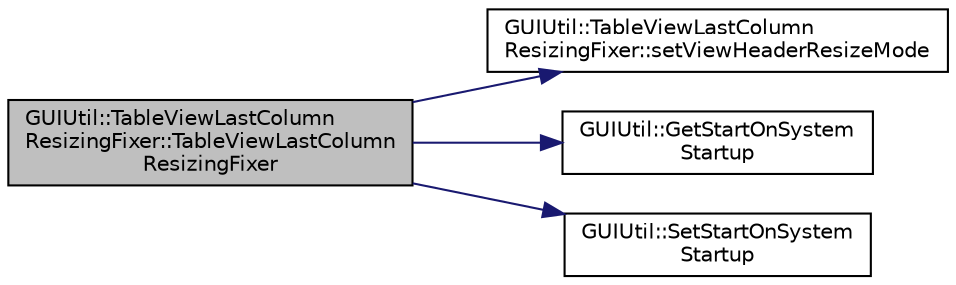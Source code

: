 digraph "GUIUtil::TableViewLastColumnResizingFixer::TableViewLastColumnResizingFixer"
{
  edge [fontname="Helvetica",fontsize="10",labelfontname="Helvetica",labelfontsize="10"];
  node [fontname="Helvetica",fontsize="10",shape=record];
  rankdir="LR";
  Node0 [label="GUIUtil::TableViewLastColumn\lResizingFixer::TableViewLastColumn\lResizingFixer",height=0.2,width=0.4,color="black", fillcolor="grey75", style="filled", fontcolor="black"];
  Node0 -> Node1 [color="midnightblue",fontsize="10",style="solid",fontname="Helvetica"];
  Node1 [label="GUIUtil::TableViewLastColumn\lResizingFixer::setViewHeaderResizeMode",height=0.2,width=0.4,color="black", fillcolor="white", style="filled",URL="$dc/df3/class_g_u_i_util_1_1_table_view_last_column_resizing_fixer.html#a1ab8c5370bc88fa8fdd5894d73161f41"];
  Node0 -> Node2 [color="midnightblue",fontsize="10",style="solid",fontname="Helvetica"];
  Node2 [label="GUIUtil::GetStartOnSystem\lStartup",height=0.2,width=0.4,color="black", fillcolor="white", style="filled",URL="$d1/d87/namespace_g_u_i_util.html#adca0cdbc1de324bc53c891bdcafa6513"];
  Node0 -> Node3 [color="midnightblue",fontsize="10",style="solid",fontname="Helvetica"];
  Node3 [label="GUIUtil::SetStartOnSystem\lStartup",height=0.2,width=0.4,color="black", fillcolor="white", style="filled",URL="$d1/d87/namespace_g_u_i_util.html#a82afe76b9469d777217438a25ab7f95e"];
}
